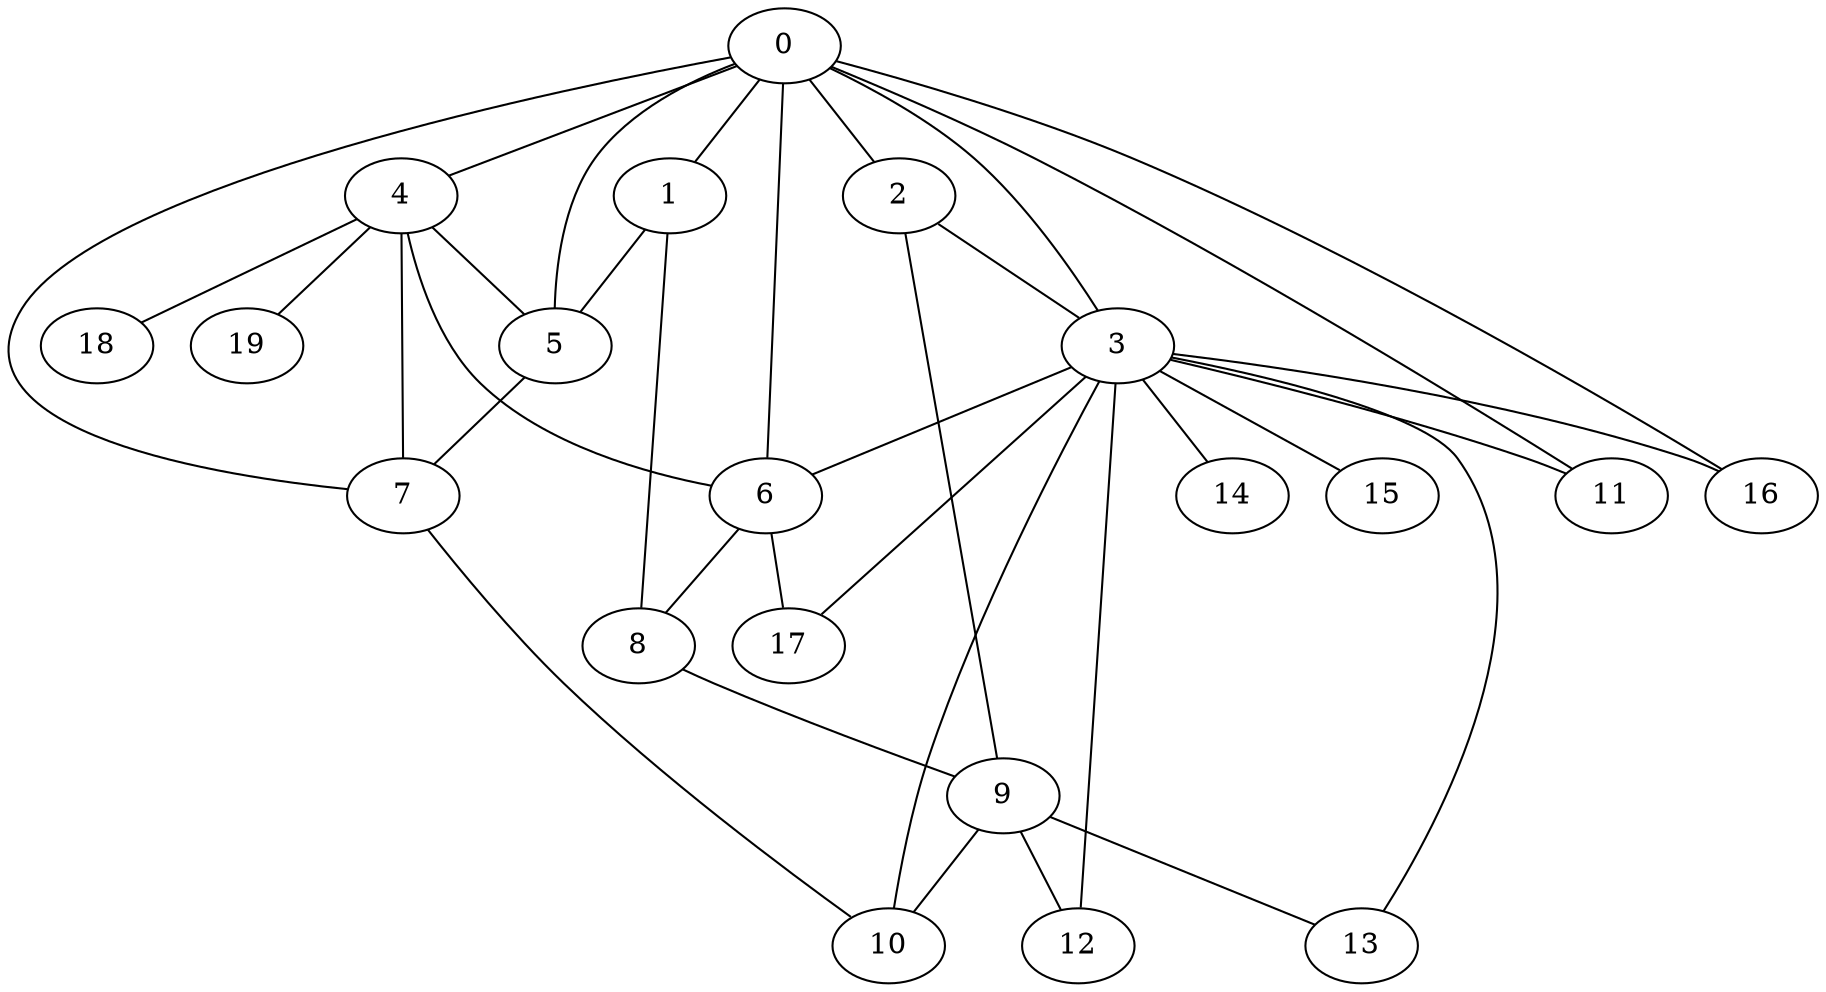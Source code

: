 
graph graphname {
    0 -- 1
0 -- 2
0 -- 3
0 -- 4
0 -- 5
0 -- 6
0 -- 7
0 -- 11
0 -- 16
1 -- 8
1 -- 5
2 -- 9
2 -- 3
3 -- 10
3 -- 11
3 -- 12
3 -- 13
3 -- 14
3 -- 15
3 -- 16
3 -- 17
3 -- 6
4 -- 18
4 -- 19
4 -- 7
4 -- 5
4 -- 6
5 -- 7
6 -- 8
6 -- 17
7 -- 10
8 -- 9
9 -- 13
9 -- 10
9 -- 12

}
